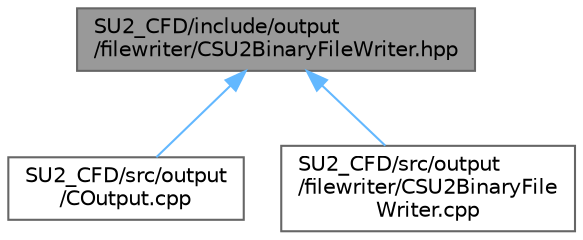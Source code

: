 digraph "SU2_CFD/include/output/filewriter/CSU2BinaryFileWriter.hpp"
{
 // LATEX_PDF_SIZE
  bgcolor="transparent";
  edge [fontname=Helvetica,fontsize=10,labelfontname=Helvetica,labelfontsize=10];
  node [fontname=Helvetica,fontsize=10,shape=box,height=0.2,width=0.4];
  Node1 [id="Node000001",label="SU2_CFD/include/output\l/filewriter/CSU2BinaryFileWriter.hpp",height=0.2,width=0.4,color="gray40", fillcolor="grey60", style="filled", fontcolor="black",tooltip="Headers fo the SU2 binary file writer class."];
  Node1 -> Node2 [id="edge1_Node000001_Node000002",dir="back",color="steelblue1",style="solid",tooltip=" "];
  Node2 [id="Node000002",label="SU2_CFD/src/output\l/COutput.cpp",height=0.2,width=0.4,color="grey40", fillcolor="white", style="filled",URL="$COutput_8cpp.html",tooltip="Main subroutines for output solver information."];
  Node1 -> Node3 [id="edge2_Node000001_Node000003",dir="back",color="steelblue1",style="solid",tooltip=" "];
  Node3 [id="Node000003",label="SU2_CFD/src/output\l/filewriter/CSU2BinaryFile\lWriter.cpp",height=0.2,width=0.4,color="grey40", fillcolor="white", style="filled",URL="$CSU2BinaryFileWriter_8cpp.html",tooltip="Filewriter class SU2 native binary format."];
}
